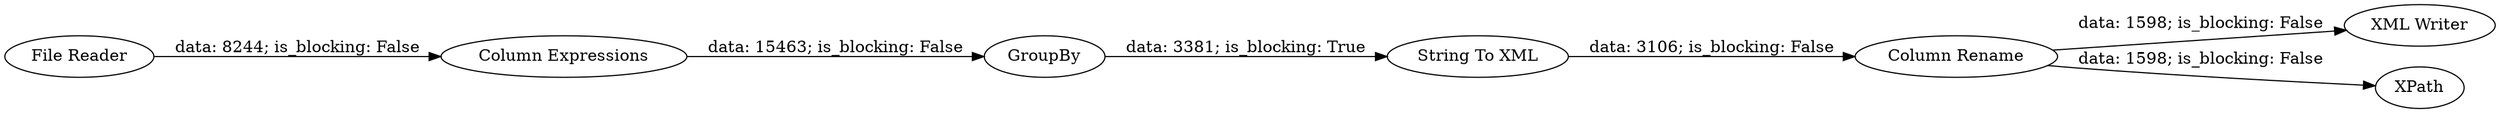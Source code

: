 digraph {
	"-57466828057670720_17" [label="String To XML"]
	"-57466828057670720_16" [label=GroupBy]
	"-57466828057670720_14" [label="File Reader"]
	"-57466828057670720_15" [label="Column Expressions"]
	"-57466828057670720_20" [label="XML Writer"]
	"-57466828057670720_19" [label="Column Rename"]
	"-57466828057670720_10" [label=XPath]
	"-57466828057670720_19" -> "-57466828057670720_10" [label="data: 1598; is_blocking: False"]
	"-57466828057670720_15" -> "-57466828057670720_16" [label="data: 15463; is_blocking: False"]
	"-57466828057670720_19" -> "-57466828057670720_20" [label="data: 1598; is_blocking: False"]
	"-57466828057670720_14" -> "-57466828057670720_15" [label="data: 8244; is_blocking: False"]
	"-57466828057670720_17" -> "-57466828057670720_19" [label="data: 3106; is_blocking: False"]
	"-57466828057670720_16" -> "-57466828057670720_17" [label="data: 3381; is_blocking: True"]
	rankdir=LR
}
